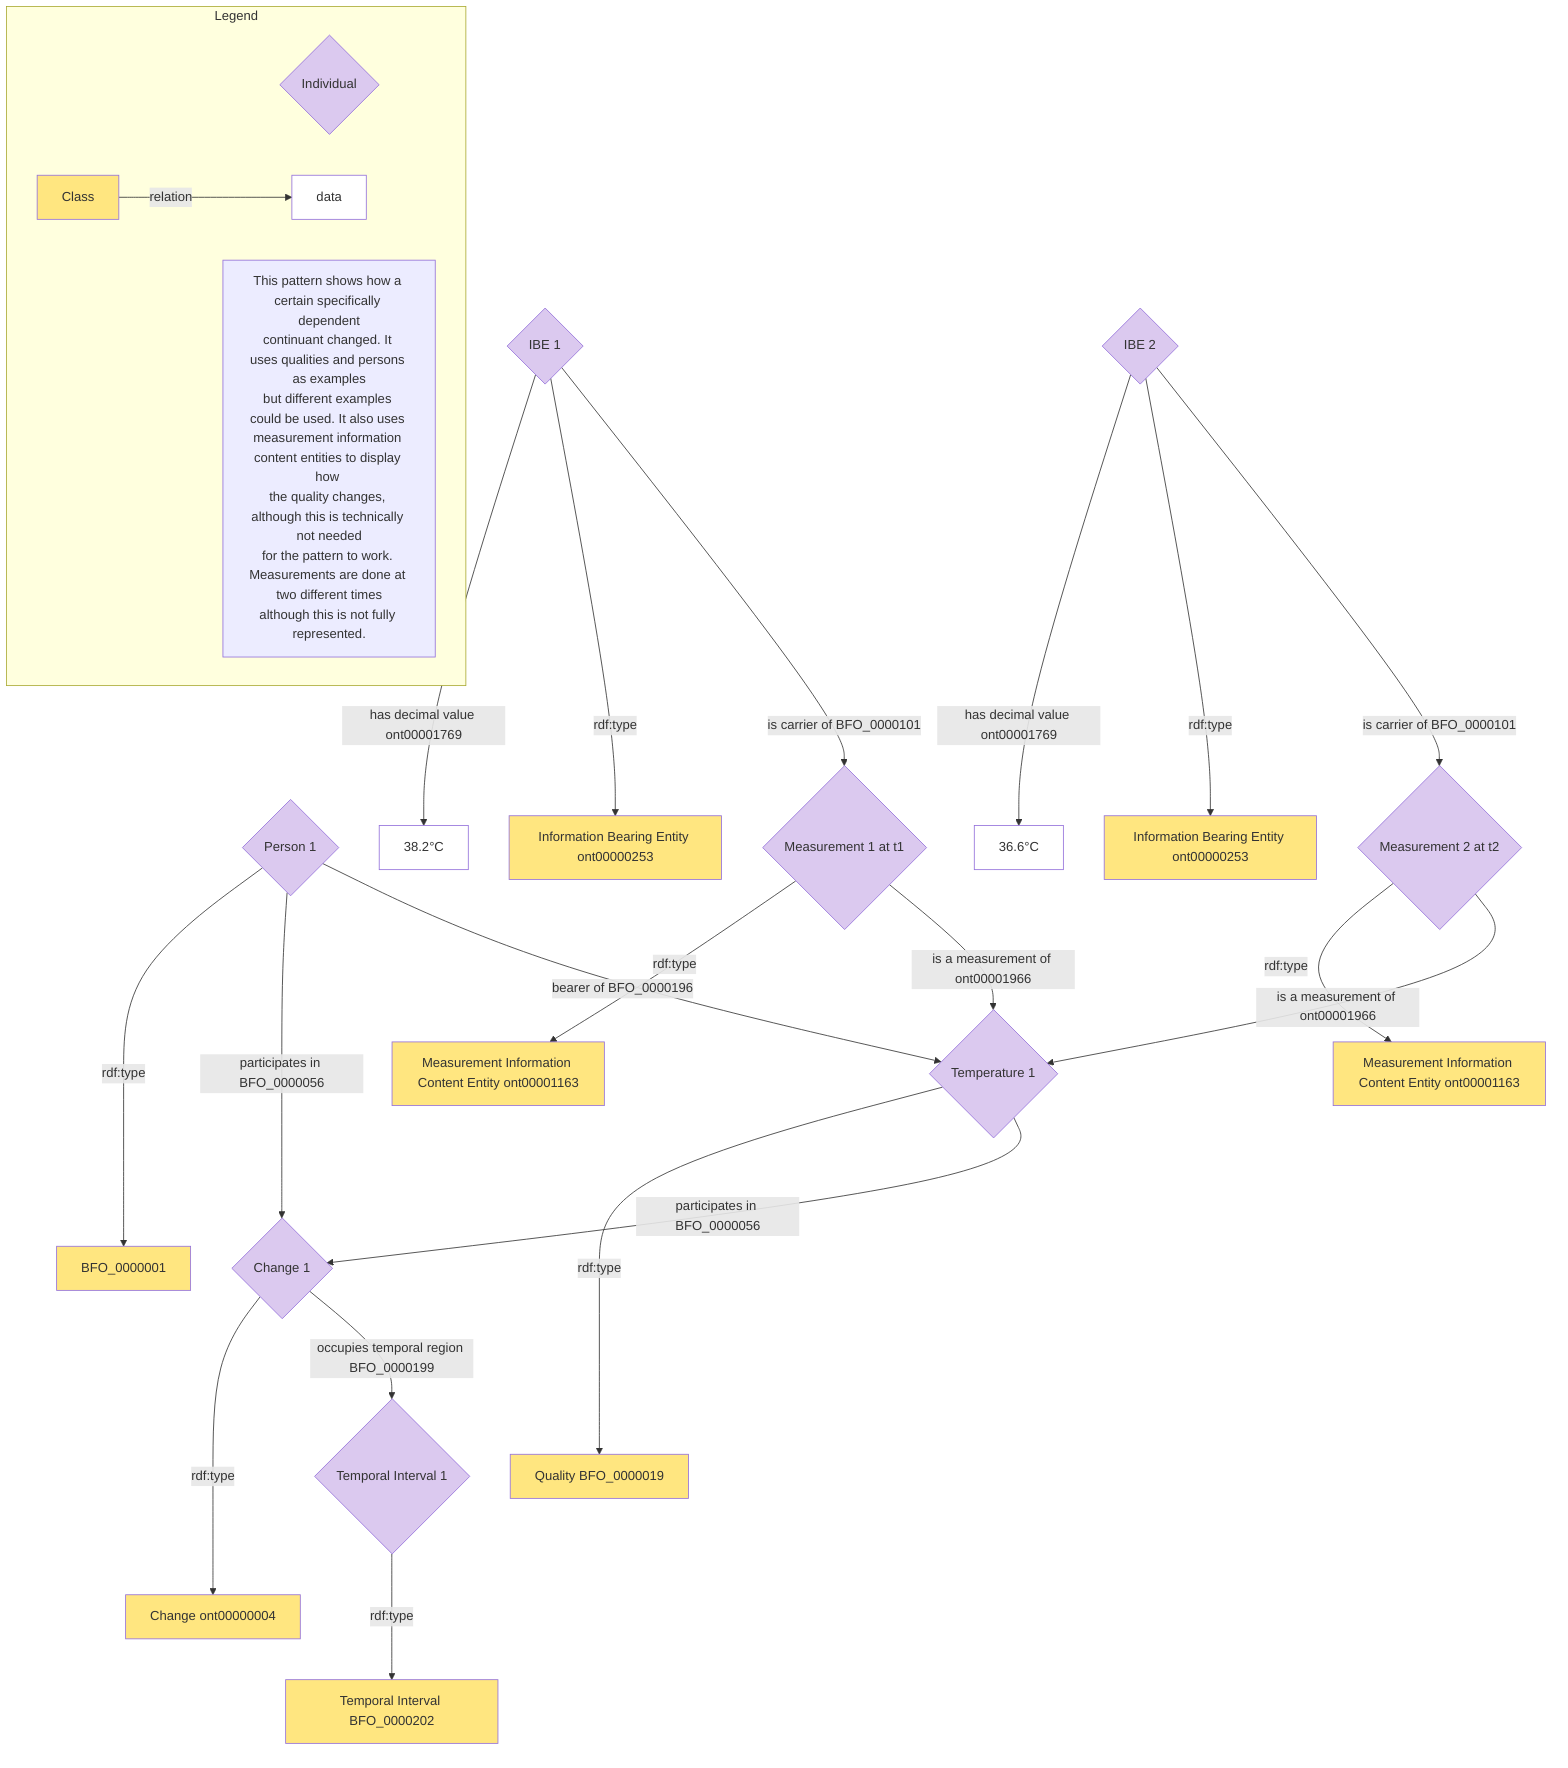 flowchart TB
    A{Person 1} --->|rdf:type| B[BFO_0000001]
    A --->|participates in BFO_0000056| F{Change 1}

    F --->|rdf:type| G[Change ont00000004]
    F -->|occupies temporal region BFO_0000199| H{Temporal Interval 1}
    H --->|rdf:type| I[Temporal Interval BFO_0000202]

    A -->|bearer of BFO_0000196| K{Temperature 1}
    K --->|rdf:type| L[Quality BFO_0000019]
    K -->|participates in BFO_0000056| F{Change 1}

    M{Measurement 1 at t1} -->|rdf:type| N[Measurement Information Content Entity ont00001163]
    U -->|has decimal value ont00001769| O[36.6°C]
    M -->|is a measurement of ont00001966| K

    P{Measurement 2 at t2} -->|rdf:type| Q[Measurement Information Content Entity ont00001163]
    S -->|has decimal value ont00001769| R[38.2°C]
    P -->|is a measurement of ont00001966| K

    S{IBE 1} -->|rdf:type| T[Information Bearing Entity ont00000253]
    S -->|is carrier of BFO_0000101| M

    U{IBE 2} -->|rdf:type| V[Information Bearing Entity ont00000253]
    U -->|is carrier of BFO_0000101| P

subgraph Legend
AA{Individual}
BB[Class]
CC[data]
BB --> |relation| CC
DD[This pattern shows how a certain specifically dependent
continuant changed. It uses qualities and persons as examples
but different examples could be used. It also uses 
measurement information content entities to display how 
the quality changes, although this is technically not needed
for the pattern to work. Measurements are done at two different times
although this is not fully represented.] 

classDef yellow fill:#ffe680
classDef purple fill:#dbc9ef
classDef white fill:#ffffff
class BB,B,G,I,L,N,Q,T,V yellow
class AA,A,F,H,K,M,P,S,U purple
class CC,J,O,R white
end